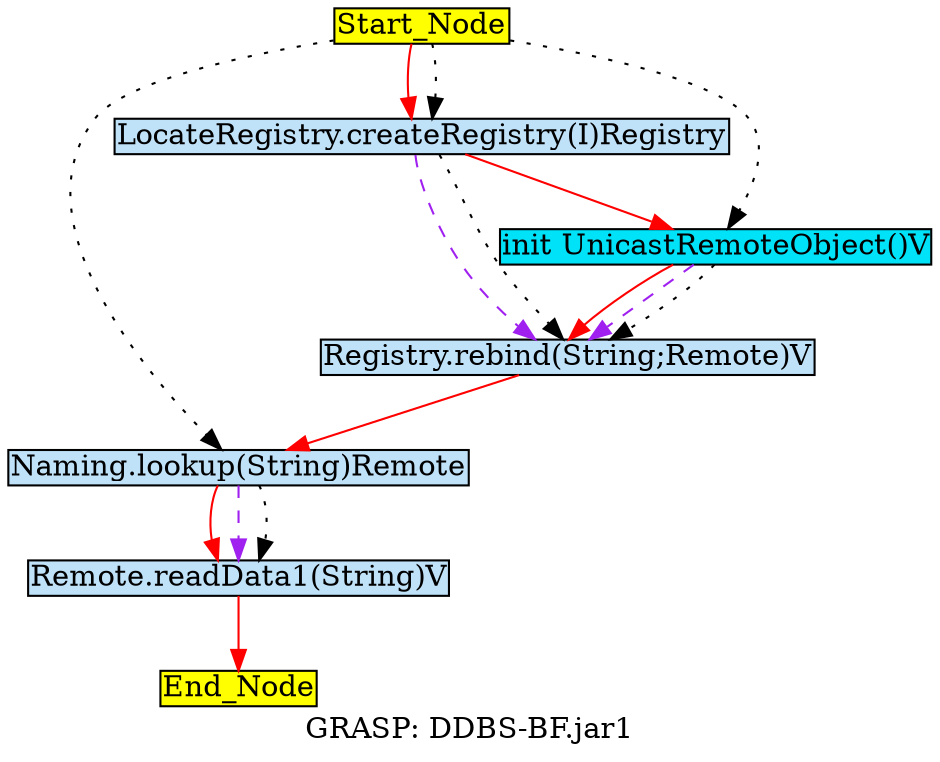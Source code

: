 digraph G {
	graph[label="GRASP: DDBS-BF.jar1"];	node[style=filled,fillcolor ="white",shape=box,margin=0.02,width=0,height=0];
	"Start_Node"[fillcolor ="yellow",style="filled" ];
	"End_Node"[fillcolor ="yellow",style="filled" ];
	"Naming.lookup(String)Remote"[fillcolor ="#c0e2f8",style="filled" ];
	"Remote.readData1(String)V"[fillcolor ="#c0e2f8",style="filled" ];
	"Start_Node"[fillcolor ="yellow",style="filled" ];
	"LocateRegistry.createRegistry(I)Registry"[fillcolor ="#c0e2f8",style="filled" ];
	"Registry.rebind(String;Remote)V"[fillcolor ="#c0e2f8",style="filled" ];
	"init UnicastRemoteObject()V"[fillcolor ="#00e2f8",style="filled" ];
	"Naming.lookup(String)Remote" -> "Remote.readData1(String)V"[color="red",style=solid];
	"Naming.lookup(String)Remote" -> "Remote.readData1(String)V"[color="purple",style=dashed];
	"Naming.lookup(String)Remote" -> "Remote.readData1(String)V"[color="black",style=dotted];
	"Remote.readData1(String)V" -> "End_Node"[color="red",style=solid];
	"Start_Node" -> "Naming.lookup(String)Remote"[color="black",style=dotted];
	"Start_Node" -> "LocateRegistry.createRegistry(I)Registry"[color="red",style=solid];
	"Start_Node" -> "LocateRegistry.createRegistry(I)Registry"[color="black",style=dotted];
	"Start_Node" -> "init UnicastRemoteObject()V"[color="black",style=dotted];
	"LocateRegistry.createRegistry(I)Registry" -> "Registry.rebind(String;Remote)V"[color="purple",style=dashed];
	"LocateRegistry.createRegistry(I)Registry" -> "Registry.rebind(String;Remote)V"[color="black",style=dotted];
	"LocateRegistry.createRegistry(I)Registry" -> "init UnicastRemoteObject()V"[color="red",style=solid];
	"Registry.rebind(String;Remote)V" -> "Naming.lookup(String)Remote"[color="red",style=solid];
	"init UnicastRemoteObject()V" -> "Registry.rebind(String;Remote)V"[color="red",style=solid];
	"init UnicastRemoteObject()V" -> "Registry.rebind(String;Remote)V"[color="purple",style=dashed];
	"init UnicastRemoteObject()V" -> "Registry.rebind(String;Remote)V"[color="black",style=dotted];
}
